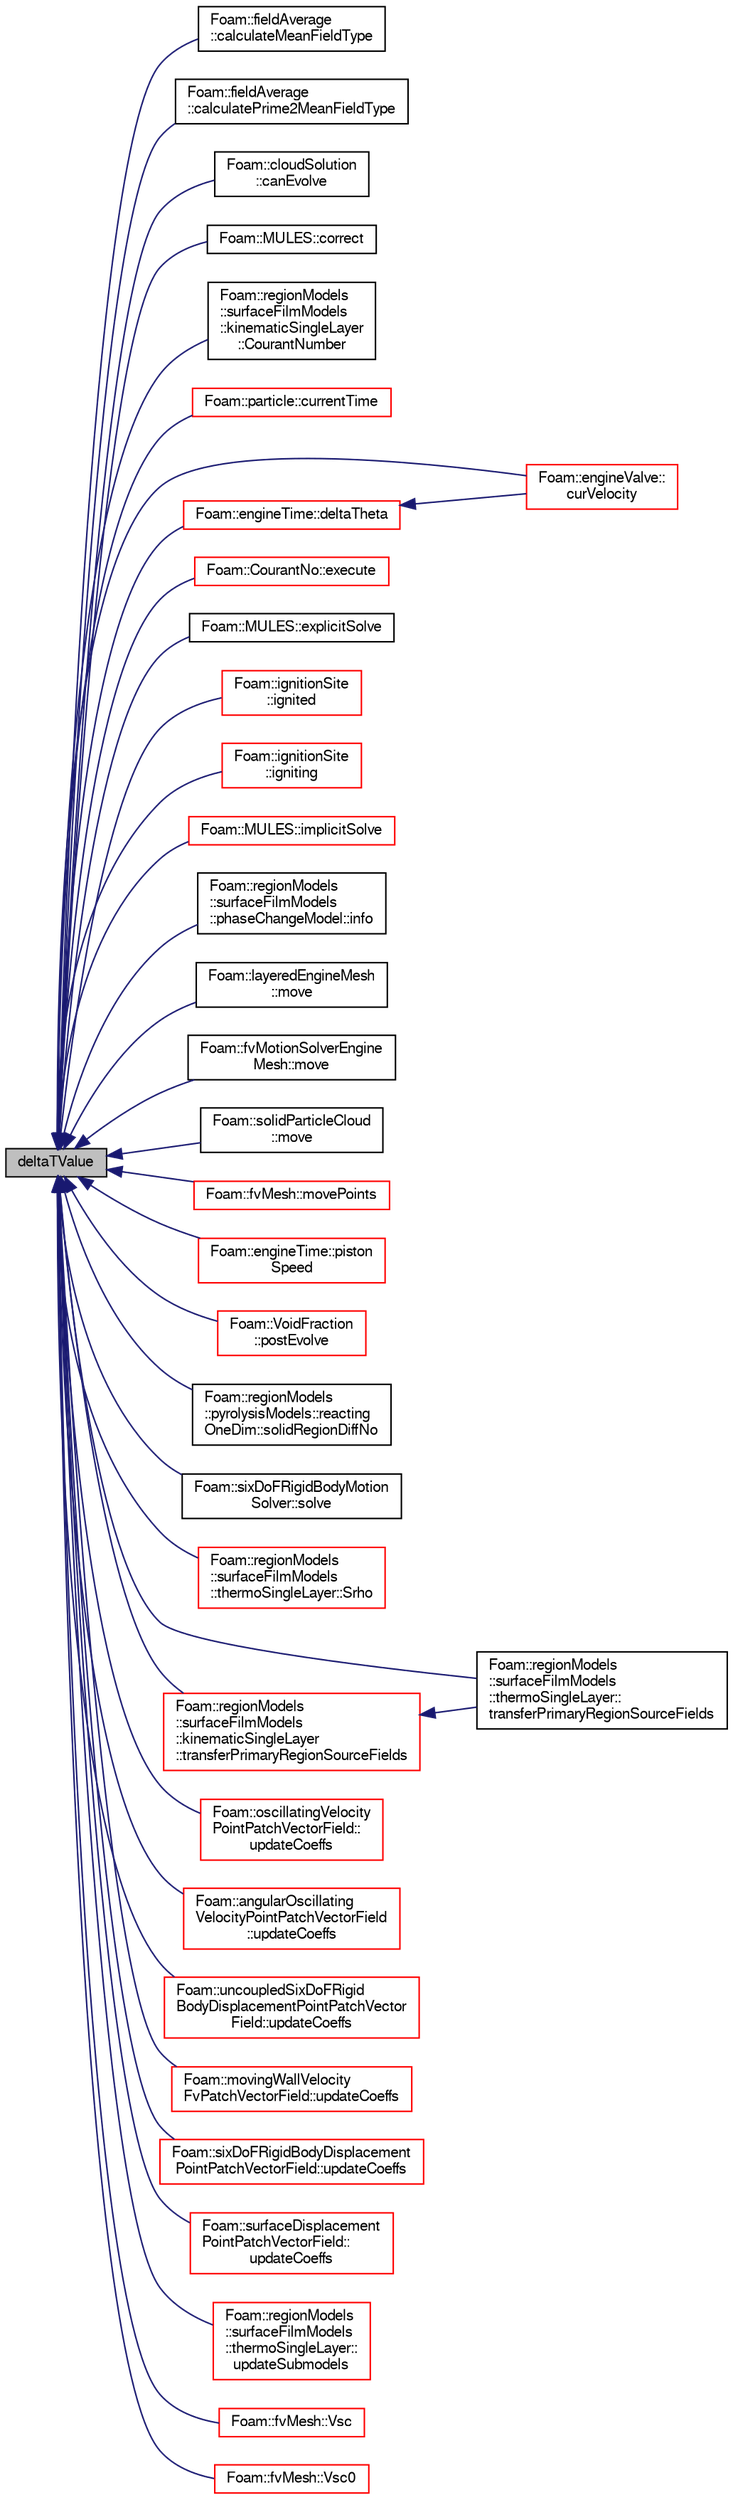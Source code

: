 digraph "deltaTValue"
{
  bgcolor="transparent";
  edge [fontname="FreeSans",fontsize="10",labelfontname="FreeSans",labelfontsize="10"];
  node [fontname="FreeSans",fontsize="10",shape=record];
  rankdir="LR";
  Node4104 [label="deltaTValue",height=0.2,width=0.4,color="black", fillcolor="grey75", style="filled", fontcolor="black"];
  Node4104 -> Node4105 [dir="back",color="midnightblue",fontsize="10",style="solid",fontname="FreeSans"];
  Node4105 [label="Foam::fieldAverage\l::calculateMeanFieldType",height=0.2,width=0.4,color="black",URL="$a28706.html#a1e1603b14c8c01a42c96884956ea9ecc",tooltip="Calculate mean average fields. "];
  Node4104 -> Node4106 [dir="back",color="midnightblue",fontsize="10",style="solid",fontname="FreeSans"];
  Node4106 [label="Foam::fieldAverage\l::calculatePrime2MeanFieldType",height=0.2,width=0.4,color="black",URL="$a28706.html#a8f0223963678d1dd893e1e3aa9020713",tooltip="Calculate prime-squared average fields. "];
  Node4104 -> Node4107 [dir="back",color="midnightblue",fontsize="10",style="solid",fontname="FreeSans"];
  Node4107 [label="Foam::cloudSolution\l::canEvolve",height=0.2,width=0.4,color="black",URL="$a23762.html#a4d6ba02e11165be886dbf106261e7b0d",tooltip="Returns true if possible to evolve the cloud and sets timestep. "];
  Node4104 -> Node4108 [dir="back",color="midnightblue",fontsize="10",style="solid",fontname="FreeSans"];
  Node4108 [label="Foam::MULES::correct",height=0.2,width=0.4,color="black",URL="$a21136.html#ac7b999a799e287ef0c06fcfc32422bc2"];
  Node4104 -> Node4109 [dir="back",color="midnightblue",fontsize="10",style="solid",fontname="FreeSans"];
  Node4109 [label="Foam::regionModels\l::surfaceFilmModels\l::kinematicSingleLayer\l::CourantNumber",height=0.2,width=0.4,color="black",URL="$a29042.html#ae65b4d9fefa89ea7af0cf18525899d63",tooltip="Courant number evaluation. "];
  Node4104 -> Node4110 [dir="back",color="midnightblue",fontsize="10",style="solid",fontname="FreeSans"];
  Node4110 [label="Foam::particle::currentTime",height=0.2,width=0.4,color="red",URL="$a23586.html#ae1399e0ea4402c04e7885e6544a2b416",tooltip="Return the particle current time. "];
  Node4104 -> Node4112 [dir="back",color="midnightblue",fontsize="10",style="solid",fontname="FreeSans"];
  Node4112 [label="Foam::engineValve::\lcurVelocity",height=0.2,width=0.4,color="red",URL="$a21826.html#ab102fa397f53e58b09d93a2aebdac96b",tooltip="Return valve velocity for current time-step. "];
  Node4104 -> Node4114 [dir="back",color="midnightblue",fontsize="10",style="solid",fontname="FreeSans"];
  Node4114 [label="Foam::engineTime::deltaTheta",height=0.2,width=0.4,color="red",URL="$a21822.html#ab414d86c9a9465ee1eb8c01a77d80094",tooltip="Return crank-angle increment. "];
  Node4114 -> Node4112 [dir="back",color="midnightblue",fontsize="10",style="solid",fontname="FreeSans"];
  Node4104 -> Node4120 [dir="back",color="midnightblue",fontsize="10",style="solid",fontname="FreeSans"];
  Node4120 [label="Foam::CourantNo::execute",height=0.2,width=0.4,color="red",URL="$a28878.html#a61af3e60b94ae3e748f6fbac1e794af7",tooltip="Execute, currently does nothing. "];
  Node4104 -> Node4122 [dir="back",color="midnightblue",fontsize="10",style="solid",fontname="FreeSans"];
  Node4122 [label="Foam::MULES::explicitSolve",height=0.2,width=0.4,color="black",URL="$a21136.html#ad80f7a3f7f83c1be0a382eb457325995"];
  Node4104 -> Node4123 [dir="back",color="midnightblue",fontsize="10",style="solid",fontname="FreeSans"];
  Node4123 [label="Foam::ignitionSite\l::ignited",height=0.2,width=0.4,color="red",URL="$a21838.html#a741d10cdca68f361498ddfbc49f8c25d"];
  Node4104 -> Node4125 [dir="back",color="midnightblue",fontsize="10",style="solid",fontname="FreeSans"];
  Node4125 [label="Foam::ignitionSite\l::igniting",height=0.2,width=0.4,color="red",URL="$a21838.html#af39abda4a4fcaf50ca1d59982a2b9b3d"];
  Node4104 -> Node4126 [dir="back",color="midnightblue",fontsize="10",style="solid",fontname="FreeSans"];
  Node4126 [label="Foam::MULES::implicitSolve",height=0.2,width=0.4,color="red",URL="$a21136.html#af3ebc5af31512182ee43a56e994f4aaf"];
  Node4104 -> Node4129 [dir="back",color="midnightblue",fontsize="10",style="solid",fontname="FreeSans"];
  Node4129 [label="Foam::regionModels\l::surfaceFilmModels\l::phaseChangeModel::info",height=0.2,width=0.4,color="black",URL="$a29166.html#a89318aa2ab2853dcdc58dc2481f6a2c1",tooltip="Provide some feedback. "];
  Node4104 -> Node4117 [dir="back",color="midnightblue",fontsize="10",style="solid",fontname="FreeSans"];
  Node4117 [label="Foam::layeredEngineMesh\l::move",height=0.2,width=0.4,color="black",URL="$a21810.html#a68c0b61b84e4e095b6463cadc275adae"];
  Node4104 -> Node4118 [dir="back",color="midnightblue",fontsize="10",style="solid",fontname="FreeSans"];
  Node4118 [label="Foam::fvMotionSolverEngine\lMesh::move",height=0.2,width=0.4,color="black",URL="$a21806.html#a68c0b61b84e4e095b6463cadc275adae"];
  Node4104 -> Node4130 [dir="back",color="midnightblue",fontsize="10",style="solid",fontname="FreeSans"];
  Node4130 [label="Foam::solidParticleCloud\l::move",height=0.2,width=0.4,color="black",URL="$a24514.html#a2af9527a736cc86f1606ee85e3aa7e00",tooltip="Move the particles under the influence of the given. "];
  Node4104 -> Node4131 [dir="back",color="midnightblue",fontsize="10",style="solid",fontname="FreeSans"];
  Node4131 [label="Foam::fvMesh::movePoints",height=0.2,width=0.4,color="red",URL="$a22766.html#a3693c648bea2e99054cbbb75d4bf4e4d",tooltip="Move points, returns volumes swept by faces in motion. "];
  Node4104 -> Node4119 [dir="back",color="midnightblue",fontsize="10",style="solid",fontname="FreeSans"];
  Node4119 [label="Foam::engineTime::piston\lSpeed",height=0.2,width=0.4,color="red",URL="$a21822.html#ae76dc688ec4a968ea95297c364159a17",tooltip="Return piston speed for current time step. "];
  Node4104 -> Node4146 [dir="back",color="midnightblue",fontsize="10",style="solid",fontname="FreeSans"];
  Node4146 [label="Foam::VoidFraction\l::postEvolve",height=0.2,width=0.4,color="red",URL="$a24002.html#a0bf23f36eb3424966e359419a566eb0a",tooltip="Post-evolve hook. "];
  Node4104 -> Node4148 [dir="back",color="midnightblue",fontsize="10",style="solid",fontname="FreeSans"];
  Node4148 [label="Foam::regionModels\l::pyrolysisModels::reacting\lOneDim::solidRegionDiffNo",height=0.2,width=0.4,color="black",URL="$a28978.html#a13b515b67177488efbd8bb27dd569939",tooltip="Mean diffusion number of the solid region. "];
  Node4104 -> Node4149 [dir="back",color="midnightblue",fontsize="10",style="solid",fontname="FreeSans"];
  Node4149 [label="Foam::sixDoFRigidBodyMotion\lSolver::solve",height=0.2,width=0.4,color="black",URL="$a29550.html#af7d39f0eac0af0ed5785935ac72a1e7d",tooltip="Solve for motion. "];
  Node4104 -> Node4150 [dir="back",color="midnightblue",fontsize="10",style="solid",fontname="FreeSans"];
  Node4150 [label="Foam::regionModels\l::surfaceFilmModels\l::thermoSingleLayer::Srho",height=0.2,width=0.4,color="red",URL="$a29182.html#a0fd34d9be91b7ae55aec9d00e630b9b6",tooltip="Return total mass source - Eulerian phase only. "];
  Node4104 -> Node4152 [dir="back",color="midnightblue",fontsize="10",style="solid",fontname="FreeSans"];
  Node4152 [label="Foam::regionModels\l::surfaceFilmModels\l::thermoSingleLayer::\ltransferPrimaryRegionSourceFields",height=0.2,width=0.4,color="black",URL="$a29182.html#ad280476804f72e6d48d182e2d0814a46",tooltip="Transfer source fields from the primary region to the film region. "];
  Node4104 -> Node4153 [dir="back",color="midnightblue",fontsize="10",style="solid",fontname="FreeSans"];
  Node4153 [label="Foam::regionModels\l::surfaceFilmModels\l::kinematicSingleLayer\l::transferPrimaryRegionSourceFields",height=0.2,width=0.4,color="red",URL="$a29042.html#ad280476804f72e6d48d182e2d0814a46",tooltip="Transfer source fields from the primary region to the film region. "];
  Node4153 -> Node4152 [dir="back",color="midnightblue",fontsize="10",style="solid",fontname="FreeSans"];
  Node4104 -> Node4156 [dir="back",color="midnightblue",fontsize="10",style="solid",fontname="FreeSans"];
  Node4156 [label="Foam::oscillatingVelocity\lPointPatchVectorField::\lupdateCoeffs",height=0.2,width=0.4,color="red",URL="$a23406.html#a7e24eafac629d3733181cd942d4c902f",tooltip="Update the coefficients associated with the patch field. "];
  Node4104 -> Node4158 [dir="back",color="midnightblue",fontsize="10",style="solid",fontname="FreeSans"];
  Node4158 [label="Foam::angularOscillating\lVelocityPointPatchVectorField\l::updateCoeffs",height=0.2,width=0.4,color="red",URL="$a23398.html#a7e24eafac629d3733181cd942d4c902f",tooltip="Update the coefficients associated with the patch field. "];
  Node4104 -> Node4160 [dir="back",color="midnightblue",fontsize="10",style="solid",fontname="FreeSans"];
  Node4160 [label="Foam::uncoupledSixDoFRigid\lBodyDisplacementPointPatchVector\lField::updateCoeffs",height=0.2,width=0.4,color="red",URL="$a29474.html#a7e24eafac629d3733181cd942d4c902f",tooltip="Update the coefficients associated with the patch field. "];
  Node4104 -> Node4162 [dir="back",color="midnightblue",fontsize="10",style="solid",fontname="FreeSans"];
  Node4162 [label="Foam::movingWallVelocity\lFvPatchVectorField::updateCoeffs",height=0.2,width=0.4,color="red",URL="$a22186.html#a7e24eafac629d3733181cd942d4c902f",tooltip="Update the coefficients associated with the patch field. "];
  Node4104 -> Node4164 [dir="back",color="midnightblue",fontsize="10",style="solid",fontname="FreeSans"];
  Node4164 [label="Foam::sixDoFRigidBodyDisplacement\lPointPatchVectorField::updateCoeffs",height=0.2,width=0.4,color="red",URL="$a29470.html#a7e24eafac629d3733181cd942d4c902f",tooltip="Update the coefficients associated with the patch field. "];
  Node4104 -> Node4166 [dir="back",color="midnightblue",fontsize="10",style="solid",fontname="FreeSans"];
  Node4166 [label="Foam::surfaceDisplacement\lPointPatchVectorField::\lupdateCoeffs",height=0.2,width=0.4,color="red",URL="$a23410.html#a7e24eafac629d3733181cd942d4c902f",tooltip="Update the coefficients associated with the patch field. "];
  Node4104 -> Node4168 [dir="back",color="midnightblue",fontsize="10",style="solid",fontname="FreeSans"];
  Node4168 [label="Foam::regionModels\l::surfaceFilmModels\l::thermoSingleLayer::\lupdateSubmodels",height=0.2,width=0.4,color="red",URL="$a29182.html#ac501f71648abc1a44b77ea4fcb9b2732",tooltip="Update the film sub-models. "];
  Node4104 -> Node4170 [dir="back",color="midnightblue",fontsize="10",style="solid",fontname="FreeSans"];
  Node4170 [label="Foam::fvMesh::Vsc",height=0.2,width=0.4,color="red",URL="$a22766.html#a61b308a9e81e12d6366766fa88c6c4d1",tooltip="Return sub-cycle cell volumes. "];
  Node4104 -> Node4865 [dir="back",color="midnightblue",fontsize="10",style="solid",fontname="FreeSans"];
  Node4865 [label="Foam::fvMesh::Vsc0",height=0.2,width=0.4,color="red",URL="$a22766.html#ab869eee7a25d05479757162c41bfc973",tooltip="Return sub-cycl old-time cell volumes. "];
}
